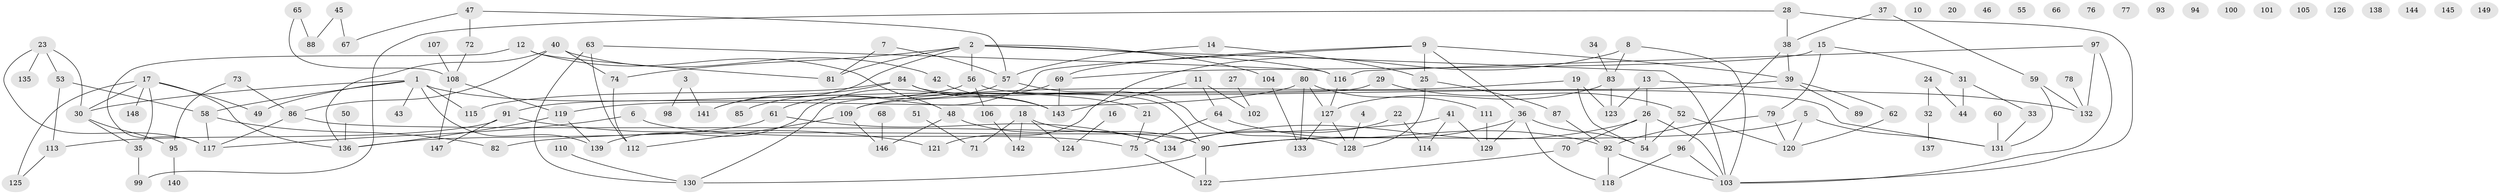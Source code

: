 // coarse degree distribution, {8: 0.0380952380952381, 2: 0.1619047619047619, 3: 0.11428571428571428, 4: 0.18095238095238095, 6: 0.0380952380952381, 0: 0.1619047619047619, 5: 0.10476190476190476, 1: 0.17142857142857143, 7: 0.02857142857142857}
// Generated by graph-tools (version 1.1) at 2025/23/03/03/25 07:23:25]
// undirected, 149 vertices, 194 edges
graph export_dot {
graph [start="1"]
  node [color=gray90,style=filled];
  1;
  2;
  3;
  4;
  5;
  6;
  7;
  8;
  9;
  10;
  11;
  12;
  13;
  14;
  15;
  16;
  17;
  18;
  19;
  20;
  21;
  22;
  23;
  24;
  25;
  26;
  27;
  28;
  29;
  30;
  31;
  32;
  33;
  34;
  35;
  36;
  37;
  38;
  39;
  40;
  41;
  42;
  43;
  44;
  45;
  46;
  47;
  48;
  49;
  50;
  51;
  52;
  53;
  54;
  55;
  56;
  57;
  58;
  59;
  60;
  61;
  62;
  63;
  64;
  65;
  66;
  67;
  68;
  69;
  70;
  71;
  72;
  73;
  74;
  75;
  76;
  77;
  78;
  79;
  80;
  81;
  82;
  83;
  84;
  85;
  86;
  87;
  88;
  89;
  90;
  91;
  92;
  93;
  94;
  95;
  96;
  97;
  98;
  99;
  100;
  101;
  102;
  103;
  104;
  105;
  106;
  107;
  108;
  109;
  110;
  111;
  112;
  113;
  114;
  115;
  116;
  117;
  118;
  119;
  120;
  121;
  122;
  123;
  124;
  125;
  126;
  127;
  128;
  129;
  130;
  131;
  132;
  133;
  134;
  135;
  136;
  137;
  138;
  139;
  140;
  141;
  142;
  143;
  144;
  145;
  146;
  147;
  148;
  149;
  1 -- 21;
  1 -- 30;
  1 -- 43;
  1 -- 49;
  1 -- 58;
  1 -- 115;
  1 -- 139;
  2 -- 56;
  2 -- 74;
  2 -- 81;
  2 -- 103;
  2 -- 104;
  2 -- 116;
  2 -- 141;
  3 -- 98;
  3 -- 141;
  4 -- 128;
  5 -- 90;
  5 -- 120;
  5 -- 131;
  6 -- 75;
  6 -- 117;
  7 -- 57;
  7 -- 81;
  8 -- 83;
  8 -- 103;
  8 -- 121;
  9 -- 25;
  9 -- 36;
  9 -- 39;
  9 -- 61;
  9 -- 69;
  11 -- 64;
  11 -- 102;
  11 -- 143;
  12 -- 48;
  12 -- 81;
  12 -- 117;
  13 -- 26;
  13 -- 123;
  13 -- 132;
  14 -- 25;
  14 -- 57;
  15 -- 31;
  15 -- 69;
  15 -- 79;
  16 -- 124;
  17 -- 30;
  17 -- 35;
  17 -- 49;
  17 -- 125;
  17 -- 136;
  17 -- 148;
  18 -- 71;
  18 -- 90;
  18 -- 124;
  18 -- 142;
  19 -- 54;
  19 -- 109;
  19 -- 123;
  21 -- 75;
  22 -- 114;
  22 -- 134;
  23 -- 30;
  23 -- 53;
  23 -- 117;
  23 -- 135;
  24 -- 32;
  24 -- 44;
  25 -- 87;
  25 -- 128;
  26 -- 54;
  26 -- 70;
  26 -- 103;
  26 -- 134;
  27 -- 102;
  28 -- 38;
  28 -- 99;
  28 -- 103;
  29 -- 52;
  29 -- 130;
  30 -- 35;
  30 -- 95;
  31 -- 33;
  31 -- 44;
  32 -- 137;
  33 -- 131;
  34 -- 83;
  35 -- 99;
  36 -- 54;
  36 -- 90;
  36 -- 118;
  36 -- 129;
  37 -- 38;
  37 -- 59;
  38 -- 39;
  38 -- 96;
  39 -- 62;
  39 -- 89;
  39 -- 109;
  40 -- 42;
  40 -- 74;
  40 -- 86;
  40 -- 136;
  41 -- 82;
  41 -- 114;
  41 -- 129;
  42 -- 143;
  45 -- 67;
  45 -- 88;
  47 -- 57;
  47 -- 67;
  47 -- 72;
  48 -- 134;
  48 -- 146;
  50 -- 136;
  51 -- 71;
  52 -- 54;
  52 -- 120;
  53 -- 58;
  53 -- 113;
  56 -- 91;
  56 -- 106;
  56 -- 131;
  57 -- 85;
  57 -- 128;
  58 -- 82;
  58 -- 117;
  59 -- 131;
  59 -- 132;
  60 -- 131;
  61 -- 134;
  61 -- 136;
  62 -- 120;
  63 -- 112;
  63 -- 116;
  63 -- 130;
  64 -- 75;
  64 -- 92;
  65 -- 88;
  65 -- 108;
  68 -- 146;
  69 -- 139;
  69 -- 143;
  70 -- 122;
  72 -- 108;
  73 -- 86;
  73 -- 95;
  74 -- 112;
  75 -- 122;
  78 -- 132;
  79 -- 92;
  79 -- 120;
  80 -- 111;
  80 -- 119;
  80 -- 127;
  80 -- 133;
  83 -- 123;
  83 -- 127;
  84 -- 90;
  84 -- 115;
  84 -- 141;
  84 -- 143;
  86 -- 90;
  86 -- 117;
  87 -- 92;
  90 -- 122;
  90 -- 130;
  91 -- 113;
  91 -- 121;
  91 -- 147;
  92 -- 103;
  92 -- 118;
  95 -- 140;
  96 -- 103;
  96 -- 118;
  97 -- 103;
  97 -- 116;
  97 -- 132;
  104 -- 133;
  106 -- 142;
  107 -- 108;
  108 -- 119;
  108 -- 147;
  109 -- 112;
  109 -- 146;
  110 -- 130;
  111 -- 129;
  113 -- 125;
  116 -- 127;
  119 -- 136;
  119 -- 139;
  127 -- 128;
  127 -- 133;
}
